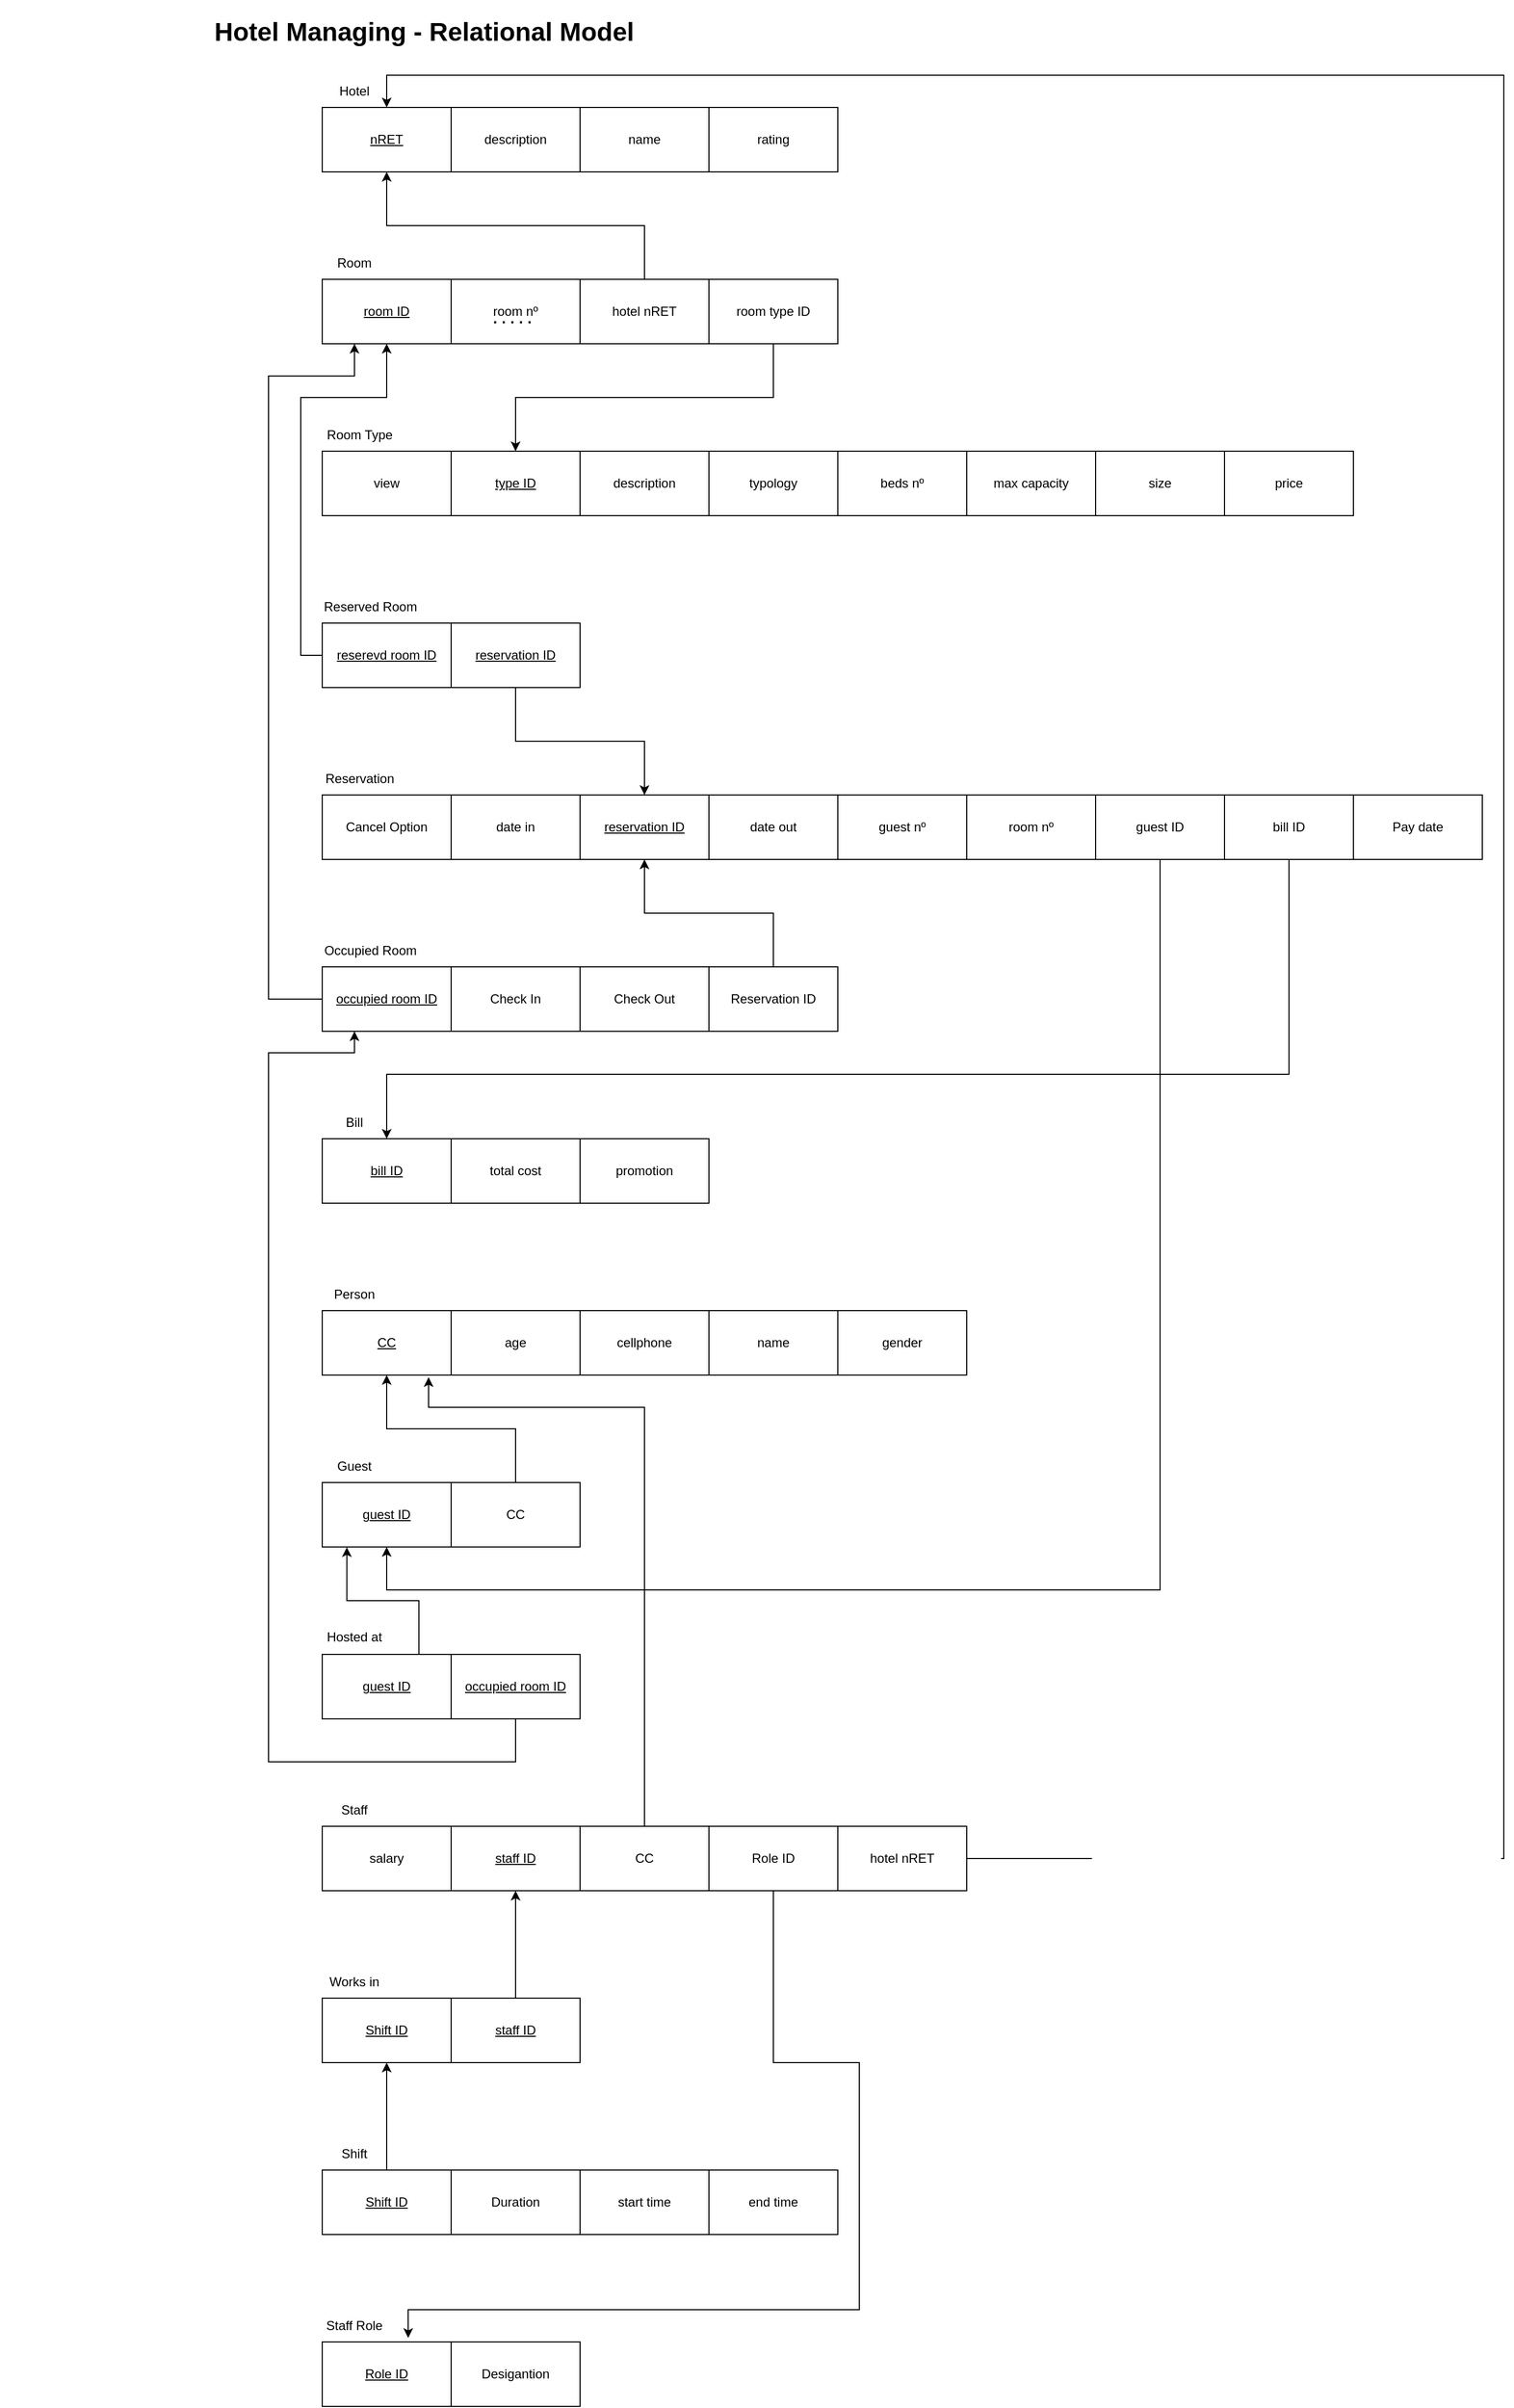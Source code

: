 <mxfile version="17.4.4" type="github">
  <diagram id="J5NFI8ycQX4mSOXD-UpD" name="Page-1">
    <mxGraphModel dx="2031" dy="1123" grid="1" gridSize="10" guides="1" tooltips="1" connect="1" arrows="1" fold="1" page="1" pageScale="1" pageWidth="827" pageHeight="1169" math="0" shadow="0">
      <root>
        <mxCell id="0" />
        <mxCell id="1" parent="0" />
        <mxCell id="5n2HZgpS40tlZMhOb_HH-1" value="&lt;h1&gt;Hotel Managing - Relational Model&lt;/h1&gt;" style="text;html=1;strokeColor=none;fillColor=none;spacing=5;spacingTop=-20;whiteSpace=wrap;overflow=hidden;rounded=0;align=center;" vertex="1" parent="1">
          <mxGeometry x="20" y="20" width="790" height="40" as="geometry" />
        </mxCell>
        <mxCell id="5n2HZgpS40tlZMhOb_HH-2" value="&lt;u&gt;nRET&lt;/u&gt;" style="rounded=0;whiteSpace=wrap;html=1;" vertex="1" parent="1">
          <mxGeometry x="320" y="110" width="120" height="60" as="geometry" />
        </mxCell>
        <mxCell id="5n2HZgpS40tlZMhOb_HH-4" value="description" style="rounded=0;whiteSpace=wrap;html=1;" vertex="1" parent="1">
          <mxGeometry x="440" y="110" width="120" height="60" as="geometry" />
        </mxCell>
        <mxCell id="5n2HZgpS40tlZMhOb_HH-5" value="name" style="rounded=0;whiteSpace=wrap;html=1;" vertex="1" parent="1">
          <mxGeometry x="560" y="110" width="120" height="60" as="geometry" />
        </mxCell>
        <mxCell id="5n2HZgpS40tlZMhOb_HH-6" value="rating" style="rounded=0;whiteSpace=wrap;html=1;" vertex="1" parent="1">
          <mxGeometry x="680" y="110" width="120" height="60" as="geometry" />
        </mxCell>
        <mxCell id="5n2HZgpS40tlZMhOb_HH-7" value="Hotel" style="text;html=1;strokeColor=none;fillColor=none;align=center;verticalAlign=middle;whiteSpace=wrap;rounded=0;" vertex="1" parent="1">
          <mxGeometry x="320" y="80" width="60" height="30" as="geometry" />
        </mxCell>
        <mxCell id="5n2HZgpS40tlZMhOb_HH-8" value="&lt;u&gt;room ID&lt;/u&gt;" style="rounded=0;whiteSpace=wrap;html=1;" vertex="1" parent="1">
          <mxGeometry x="320" y="270" width="120" height="60" as="geometry" />
        </mxCell>
        <mxCell id="5n2HZgpS40tlZMhOb_HH-9" value="room nº" style="rounded=0;whiteSpace=wrap;html=1;" vertex="1" parent="1">
          <mxGeometry x="440" y="270" width="120" height="60" as="geometry" />
        </mxCell>
        <mxCell id="5n2HZgpS40tlZMhOb_HH-56" style="edgeStyle=orthogonalEdgeStyle;rounded=0;orthogonalLoop=1;jettySize=auto;html=1;exitX=0.5;exitY=0;exitDx=0;exitDy=0;entryX=0.5;entryY=1;entryDx=0;entryDy=0;" edge="1" parent="1" source="5n2HZgpS40tlZMhOb_HH-10" target="5n2HZgpS40tlZMhOb_HH-2">
          <mxGeometry relative="1" as="geometry" />
        </mxCell>
        <mxCell id="5n2HZgpS40tlZMhOb_HH-10" value="hotel nRET" style="rounded=0;whiteSpace=wrap;html=1;" vertex="1" parent="1">
          <mxGeometry x="560" y="270" width="120" height="60" as="geometry" />
        </mxCell>
        <mxCell id="5n2HZgpS40tlZMhOb_HH-14" value="Room" style="text;html=1;strokeColor=none;fillColor=none;align=center;verticalAlign=middle;whiteSpace=wrap;rounded=0;" vertex="1" parent="1">
          <mxGeometry x="320" y="240" width="60" height="30" as="geometry" />
        </mxCell>
        <mxCell id="5n2HZgpS40tlZMhOb_HH-15" value="" style="endArrow=none;dashed=1;html=1;dashPattern=1 3;strokeWidth=2;rounded=0;labelBackgroundColor=default;fontFamily=Helvetica;fontSize=15;fontColor=default;shape=connector;" edge="1" parent="1">
          <mxGeometry width="50" height="50" relative="1" as="geometry">
            <mxPoint x="480" y="310" as="sourcePoint" />
            <mxPoint x="520" y="310" as="targetPoint" />
          </mxGeometry>
        </mxCell>
        <mxCell id="5n2HZgpS40tlZMhOb_HH-57" style="edgeStyle=orthogonalEdgeStyle;rounded=0;orthogonalLoop=1;jettySize=auto;html=1;exitX=0.5;exitY=1;exitDx=0;exitDy=0;entryX=0.5;entryY=0;entryDx=0;entryDy=0;" edge="1" parent="1" source="5n2HZgpS40tlZMhOb_HH-16" target="5n2HZgpS40tlZMhOb_HH-18">
          <mxGeometry relative="1" as="geometry" />
        </mxCell>
        <mxCell id="5n2HZgpS40tlZMhOb_HH-16" value="room type ID" style="rounded=0;whiteSpace=wrap;html=1;" vertex="1" parent="1">
          <mxGeometry x="680" y="270" width="120" height="60" as="geometry" />
        </mxCell>
        <mxCell id="5n2HZgpS40tlZMhOb_HH-17" value="view" style="rounded=0;whiteSpace=wrap;html=1;" vertex="1" parent="1">
          <mxGeometry x="320" y="430" width="120" height="60" as="geometry" />
        </mxCell>
        <mxCell id="5n2HZgpS40tlZMhOb_HH-18" value="&lt;u&gt;type ID&lt;/u&gt;" style="rounded=0;whiteSpace=wrap;html=1;" vertex="1" parent="1">
          <mxGeometry x="440" y="430" width="120" height="60" as="geometry" />
        </mxCell>
        <mxCell id="5n2HZgpS40tlZMhOb_HH-19" value="description" style="rounded=0;whiteSpace=wrap;html=1;" vertex="1" parent="1">
          <mxGeometry x="560" y="430" width="120" height="60" as="geometry" />
        </mxCell>
        <mxCell id="5n2HZgpS40tlZMhOb_HH-20" value="typology" style="rounded=0;whiteSpace=wrap;html=1;" vertex="1" parent="1">
          <mxGeometry x="680" y="430" width="120" height="60" as="geometry" />
        </mxCell>
        <mxCell id="5n2HZgpS40tlZMhOb_HH-21" value="beds nº" style="rounded=0;whiteSpace=wrap;html=1;" vertex="1" parent="1">
          <mxGeometry x="800" y="430" width="120" height="60" as="geometry" />
        </mxCell>
        <mxCell id="5n2HZgpS40tlZMhOb_HH-22" value="max capacity" style="rounded=0;whiteSpace=wrap;html=1;" vertex="1" parent="1">
          <mxGeometry x="920" y="430" width="120" height="60" as="geometry" />
        </mxCell>
        <mxCell id="5n2HZgpS40tlZMhOb_HH-23" value="size" style="rounded=0;whiteSpace=wrap;html=1;" vertex="1" parent="1">
          <mxGeometry x="1040" y="430" width="120" height="60" as="geometry" />
        </mxCell>
        <mxCell id="5n2HZgpS40tlZMhOb_HH-24" value="price" style="rounded=0;whiteSpace=wrap;html=1;" vertex="1" parent="1">
          <mxGeometry x="1160" y="430" width="120" height="60" as="geometry" />
        </mxCell>
        <mxCell id="5n2HZgpS40tlZMhOb_HH-27" value="Room Type" style="text;html=1;strokeColor=none;fillColor=none;align=center;verticalAlign=middle;whiteSpace=wrap;rounded=0;" vertex="1" parent="1">
          <mxGeometry x="320" y="400" width="70" height="30" as="geometry" />
        </mxCell>
        <mxCell id="5n2HZgpS40tlZMhOb_HH-58" style="edgeStyle=orthogonalEdgeStyle;rounded=0;orthogonalLoop=1;jettySize=auto;html=1;exitX=0;exitY=0.5;exitDx=0;exitDy=0;" edge="1" parent="1" source="5n2HZgpS40tlZMhOb_HH-28" target="5n2HZgpS40tlZMhOb_HH-8">
          <mxGeometry relative="1" as="geometry">
            <Array as="points">
              <mxPoint x="300" y="620" />
              <mxPoint x="300" y="380" />
              <mxPoint x="380" y="380" />
            </Array>
          </mxGeometry>
        </mxCell>
        <mxCell id="5n2HZgpS40tlZMhOb_HH-28" value="&lt;u&gt;reserevd room ID&lt;/u&gt;" style="rounded=0;whiteSpace=wrap;html=1;" vertex="1" parent="1">
          <mxGeometry x="320" y="590" width="120" height="60" as="geometry" />
        </mxCell>
        <mxCell id="5n2HZgpS40tlZMhOb_HH-29" value="Reserved Room" style="text;html=1;strokeColor=none;fillColor=none;align=center;verticalAlign=middle;whiteSpace=wrap;rounded=0;" vertex="1" parent="1">
          <mxGeometry x="320" y="560" width="90" height="30" as="geometry" />
        </mxCell>
        <mxCell id="5n2HZgpS40tlZMhOb_HH-60" style="edgeStyle=orthogonalEdgeStyle;rounded=0;orthogonalLoop=1;jettySize=auto;html=1;exitX=0.5;exitY=1;exitDx=0;exitDy=0;entryX=0.5;entryY=0;entryDx=0;entryDy=0;" edge="1" parent="1" source="5n2HZgpS40tlZMhOb_HH-31" target="5n2HZgpS40tlZMhOb_HH-35">
          <mxGeometry relative="1" as="geometry" />
        </mxCell>
        <mxCell id="5n2HZgpS40tlZMhOb_HH-31" value="&lt;u&gt;reservation ID&lt;/u&gt;" style="rounded=0;whiteSpace=wrap;html=1;" vertex="1" parent="1">
          <mxGeometry x="440" y="590" width="120" height="60" as="geometry" />
        </mxCell>
        <mxCell id="5n2HZgpS40tlZMhOb_HH-32" value="Cancel Option" style="rounded=0;whiteSpace=wrap;html=1;" vertex="1" parent="1">
          <mxGeometry x="320" y="750" width="120" height="60" as="geometry" />
        </mxCell>
        <mxCell id="5n2HZgpS40tlZMhOb_HH-33" value="Reservation" style="text;html=1;strokeColor=none;fillColor=none;align=center;verticalAlign=middle;whiteSpace=wrap;rounded=0;" vertex="1" parent="1">
          <mxGeometry x="320" y="720" width="70" height="30" as="geometry" />
        </mxCell>
        <mxCell id="5n2HZgpS40tlZMhOb_HH-34" value="date in" style="rounded=0;whiteSpace=wrap;html=1;" vertex="1" parent="1">
          <mxGeometry x="440" y="750" width="120" height="60" as="geometry" />
        </mxCell>
        <mxCell id="5n2HZgpS40tlZMhOb_HH-35" value="&lt;u&gt;reservation ID&lt;/u&gt;" style="rounded=0;whiteSpace=wrap;html=1;" vertex="1" parent="1">
          <mxGeometry x="560" y="750" width="120" height="60" as="geometry" />
        </mxCell>
        <mxCell id="5n2HZgpS40tlZMhOb_HH-36" value="date out" style="rounded=0;whiteSpace=wrap;html=1;" vertex="1" parent="1">
          <mxGeometry x="680" y="750" width="120" height="60" as="geometry" />
        </mxCell>
        <mxCell id="5n2HZgpS40tlZMhOb_HH-37" value="guest nº" style="rounded=0;whiteSpace=wrap;html=1;" vertex="1" parent="1">
          <mxGeometry x="800" y="750" width="120" height="60" as="geometry" />
        </mxCell>
        <mxCell id="5n2HZgpS40tlZMhOb_HH-38" value="room nº" style="rounded=0;whiteSpace=wrap;html=1;" vertex="1" parent="1">
          <mxGeometry x="920" y="750" width="120" height="60" as="geometry" />
        </mxCell>
        <mxCell id="5n2HZgpS40tlZMhOb_HH-80" style="edgeStyle=orthogonalEdgeStyle;rounded=0;orthogonalLoop=1;jettySize=auto;html=1;exitX=0.5;exitY=1;exitDx=0;exitDy=0;entryX=0.5;entryY=1;entryDx=0;entryDy=0;" edge="1" parent="1" source="5n2HZgpS40tlZMhOb_HH-39" target="5n2HZgpS40tlZMhOb_HH-76">
          <mxGeometry relative="1" as="geometry">
            <Array as="points">
              <mxPoint x="1100" y="1490" />
              <mxPoint x="380" y="1490" />
            </Array>
          </mxGeometry>
        </mxCell>
        <mxCell id="5n2HZgpS40tlZMhOb_HH-39" value="guest ID" style="rounded=0;whiteSpace=wrap;html=1;" vertex="1" parent="1">
          <mxGeometry x="1040" y="750" width="120" height="60" as="geometry" />
        </mxCell>
        <mxCell id="5n2HZgpS40tlZMhOb_HH-59" style="edgeStyle=orthogonalEdgeStyle;rounded=0;orthogonalLoop=1;jettySize=auto;html=1;exitX=0;exitY=0.5;exitDx=0;exitDy=0;entryX=0.25;entryY=1;entryDx=0;entryDy=0;" edge="1" parent="1" source="5n2HZgpS40tlZMhOb_HH-41" target="5n2HZgpS40tlZMhOb_HH-8">
          <mxGeometry relative="1" as="geometry">
            <Array as="points">
              <mxPoint x="270" y="940" />
              <mxPoint x="270" y="360" />
              <mxPoint x="350" y="360" />
            </Array>
          </mxGeometry>
        </mxCell>
        <mxCell id="5n2HZgpS40tlZMhOb_HH-41" value="&lt;u&gt;occupied room ID&lt;/u&gt;" style="rounded=0;whiteSpace=wrap;html=1;" vertex="1" parent="1">
          <mxGeometry x="320" y="910" width="120" height="60" as="geometry" />
        </mxCell>
        <mxCell id="5n2HZgpS40tlZMhOb_HH-42" value="Check In" style="rounded=0;whiteSpace=wrap;html=1;" vertex="1" parent="1">
          <mxGeometry x="440" y="910" width="120" height="60" as="geometry" />
        </mxCell>
        <mxCell id="5n2HZgpS40tlZMhOb_HH-43" value="Check Out" style="rounded=0;whiteSpace=wrap;html=1;" vertex="1" parent="1">
          <mxGeometry x="560" y="910" width="120" height="60" as="geometry" />
        </mxCell>
        <mxCell id="5n2HZgpS40tlZMhOb_HH-44" value="Occupied Room" style="text;html=1;strokeColor=none;fillColor=none;align=center;verticalAlign=middle;whiteSpace=wrap;rounded=0;" vertex="1" parent="1">
          <mxGeometry x="320" y="880" width="90" height="30" as="geometry" />
        </mxCell>
        <mxCell id="5n2HZgpS40tlZMhOb_HH-61" style="edgeStyle=orthogonalEdgeStyle;rounded=0;orthogonalLoop=1;jettySize=auto;html=1;exitX=0.5;exitY=0;exitDx=0;exitDy=0;entryX=0.5;entryY=1;entryDx=0;entryDy=0;" edge="1" parent="1" source="5n2HZgpS40tlZMhOb_HH-46" target="5n2HZgpS40tlZMhOb_HH-35">
          <mxGeometry relative="1" as="geometry" />
        </mxCell>
        <mxCell id="5n2HZgpS40tlZMhOb_HH-46" value="Reservation ID" style="rounded=0;whiteSpace=wrap;html=1;" vertex="1" parent="1">
          <mxGeometry x="680" y="910" width="120" height="60" as="geometry" />
        </mxCell>
        <mxCell id="5n2HZgpS40tlZMhOb_HH-62" value="&lt;u&gt;bill ID&lt;/u&gt;" style="rounded=0;whiteSpace=wrap;html=1;" vertex="1" parent="1">
          <mxGeometry x="320" y="1070" width="120" height="60" as="geometry" />
        </mxCell>
        <mxCell id="5n2HZgpS40tlZMhOb_HH-63" value="Bill" style="text;html=1;strokeColor=none;fillColor=none;align=center;verticalAlign=middle;whiteSpace=wrap;rounded=0;" vertex="1" parent="1">
          <mxGeometry x="320" y="1040" width="60" height="30" as="geometry" />
        </mxCell>
        <mxCell id="5n2HZgpS40tlZMhOb_HH-64" value="total cost" style="rounded=0;whiteSpace=wrap;html=1;" vertex="1" parent="1">
          <mxGeometry x="440" y="1070" width="120" height="60" as="geometry" />
        </mxCell>
        <mxCell id="5n2HZgpS40tlZMhOb_HH-65" value="promotion" style="rounded=0;whiteSpace=wrap;html=1;" vertex="1" parent="1">
          <mxGeometry x="560" y="1070" width="120" height="60" as="geometry" />
        </mxCell>
        <mxCell id="5n2HZgpS40tlZMhOb_HH-67" style="edgeStyle=orthogonalEdgeStyle;rounded=0;orthogonalLoop=1;jettySize=auto;html=1;exitX=0.5;exitY=1;exitDx=0;exitDy=0;entryX=0.5;entryY=0;entryDx=0;entryDy=0;" edge="1" parent="1" source="5n2HZgpS40tlZMhOb_HH-66" target="5n2HZgpS40tlZMhOb_HH-62">
          <mxGeometry relative="1" as="geometry">
            <Array as="points">
              <mxPoint x="1220" y="1010" />
              <mxPoint x="380" y="1010" />
            </Array>
          </mxGeometry>
        </mxCell>
        <mxCell id="5n2HZgpS40tlZMhOb_HH-66" value="bill ID" style="rounded=0;whiteSpace=wrap;html=1;" vertex="1" parent="1">
          <mxGeometry x="1160" y="750" width="120" height="60" as="geometry" />
        </mxCell>
        <mxCell id="5n2HZgpS40tlZMhOb_HH-68" value="Pay date" style="rounded=0;whiteSpace=wrap;html=1;" vertex="1" parent="1">
          <mxGeometry x="1280" y="750" width="120" height="60" as="geometry" />
        </mxCell>
        <mxCell id="5n2HZgpS40tlZMhOb_HH-70" value="&lt;u&gt;CC&lt;/u&gt;" style="rounded=0;whiteSpace=wrap;html=1;" vertex="1" parent="1">
          <mxGeometry x="320" y="1230" width="120" height="60" as="geometry" />
        </mxCell>
        <mxCell id="5n2HZgpS40tlZMhOb_HH-71" value="Person" style="text;html=1;strokeColor=none;fillColor=none;align=center;verticalAlign=middle;whiteSpace=wrap;rounded=0;" vertex="1" parent="1">
          <mxGeometry x="320" y="1200" width="60" height="30" as="geometry" />
        </mxCell>
        <mxCell id="5n2HZgpS40tlZMhOb_HH-72" value="age" style="rounded=0;whiteSpace=wrap;html=1;" vertex="1" parent="1">
          <mxGeometry x="440" y="1230" width="120" height="60" as="geometry" />
        </mxCell>
        <mxCell id="5n2HZgpS40tlZMhOb_HH-73" value="cellphone" style="rounded=0;whiteSpace=wrap;html=1;" vertex="1" parent="1">
          <mxGeometry x="560" y="1230" width="120" height="60" as="geometry" />
        </mxCell>
        <mxCell id="5n2HZgpS40tlZMhOb_HH-74" value="name" style="rounded=0;whiteSpace=wrap;html=1;" vertex="1" parent="1">
          <mxGeometry x="680" y="1230" width="120" height="60" as="geometry" />
        </mxCell>
        <mxCell id="5n2HZgpS40tlZMhOb_HH-75" value="gender" style="rounded=0;whiteSpace=wrap;html=1;" vertex="1" parent="1">
          <mxGeometry x="800" y="1230" width="120" height="60" as="geometry" />
        </mxCell>
        <mxCell id="5n2HZgpS40tlZMhOb_HH-76" value="&lt;u&gt;guest ID&lt;/u&gt;" style="rounded=0;whiteSpace=wrap;html=1;" vertex="1" parent="1">
          <mxGeometry x="320" y="1390" width="120" height="60" as="geometry" />
        </mxCell>
        <mxCell id="5n2HZgpS40tlZMhOb_HH-77" value="Guest" style="text;html=1;strokeColor=none;fillColor=none;align=center;verticalAlign=middle;whiteSpace=wrap;rounded=0;" vertex="1" parent="1">
          <mxGeometry x="320" y="1360" width="60" height="30" as="geometry" />
        </mxCell>
        <mxCell id="5n2HZgpS40tlZMhOb_HH-79" style="edgeStyle=orthogonalEdgeStyle;rounded=0;orthogonalLoop=1;jettySize=auto;html=1;exitX=0.5;exitY=0;exitDx=0;exitDy=0;entryX=0.5;entryY=1;entryDx=0;entryDy=0;" edge="1" parent="1" source="5n2HZgpS40tlZMhOb_HH-78" target="5n2HZgpS40tlZMhOb_HH-70">
          <mxGeometry relative="1" as="geometry" />
        </mxCell>
        <mxCell id="5n2HZgpS40tlZMhOb_HH-78" value="CC" style="rounded=0;whiteSpace=wrap;html=1;" vertex="1" parent="1">
          <mxGeometry x="440" y="1390" width="120" height="60" as="geometry" />
        </mxCell>
        <mxCell id="5n2HZgpS40tlZMhOb_HH-82" value="Hosted at" style="text;html=1;strokeColor=none;fillColor=none;align=center;verticalAlign=middle;whiteSpace=wrap;rounded=0;" vertex="1" parent="1">
          <mxGeometry x="320" y="1519" width="60" height="30" as="geometry" />
        </mxCell>
        <mxCell id="5n2HZgpS40tlZMhOb_HH-86" style="edgeStyle=orthogonalEdgeStyle;rounded=0;orthogonalLoop=1;jettySize=auto;html=1;exitX=0.75;exitY=0;exitDx=0;exitDy=0;entryX=0.191;entryY=1.005;entryDx=0;entryDy=0;entryPerimeter=0;" edge="1" parent="1" source="5n2HZgpS40tlZMhOb_HH-83" target="5n2HZgpS40tlZMhOb_HH-76">
          <mxGeometry relative="1" as="geometry" />
        </mxCell>
        <mxCell id="5n2HZgpS40tlZMhOb_HH-83" value="&lt;u&gt;guest ID&lt;/u&gt;" style="rounded=0;whiteSpace=wrap;html=1;" vertex="1" parent="1">
          <mxGeometry x="320" y="1550" width="120" height="60" as="geometry" />
        </mxCell>
        <mxCell id="5n2HZgpS40tlZMhOb_HH-85" style="edgeStyle=orthogonalEdgeStyle;rounded=0;orthogonalLoop=1;jettySize=auto;html=1;exitX=0.5;exitY=1;exitDx=0;exitDy=0;entryX=0.25;entryY=1;entryDx=0;entryDy=0;" edge="1" parent="1" source="5n2HZgpS40tlZMhOb_HH-84" target="5n2HZgpS40tlZMhOb_HH-41">
          <mxGeometry relative="1" as="geometry">
            <Array as="points">
              <mxPoint x="500" y="1650" />
              <mxPoint x="270" y="1650" />
              <mxPoint x="270" y="990" />
              <mxPoint x="350" y="990" />
            </Array>
          </mxGeometry>
        </mxCell>
        <mxCell id="5n2HZgpS40tlZMhOb_HH-84" value="&lt;u&gt;occupied room ID&lt;/u&gt;" style="rounded=0;whiteSpace=wrap;html=1;" vertex="1" parent="1">
          <mxGeometry x="440" y="1550" width="120" height="60" as="geometry" />
        </mxCell>
        <mxCell id="5n2HZgpS40tlZMhOb_HH-87" value="salary" style="rounded=0;whiteSpace=wrap;html=1;" vertex="1" parent="1">
          <mxGeometry x="320" y="1710" width="120" height="60" as="geometry" />
        </mxCell>
        <mxCell id="5n2HZgpS40tlZMhOb_HH-88" value="Staff" style="text;html=1;strokeColor=none;fillColor=none;align=center;verticalAlign=middle;whiteSpace=wrap;rounded=0;" vertex="1" parent="1">
          <mxGeometry x="320" y="1680" width="60" height="30" as="geometry" />
        </mxCell>
        <mxCell id="5n2HZgpS40tlZMhOb_HH-89" value="&lt;u&gt;staff ID&lt;/u&gt;" style="rounded=0;whiteSpace=wrap;html=1;" vertex="1" parent="1">
          <mxGeometry x="440" y="1710" width="120" height="60" as="geometry" />
        </mxCell>
        <mxCell id="5n2HZgpS40tlZMhOb_HH-91" style="edgeStyle=orthogonalEdgeStyle;rounded=0;orthogonalLoop=1;jettySize=auto;html=1;exitX=0.5;exitY=0;exitDx=0;exitDy=0;entryX=0.825;entryY=1.033;entryDx=0;entryDy=0;entryPerimeter=0;" edge="1" parent="1" source="5n2HZgpS40tlZMhOb_HH-90" target="5n2HZgpS40tlZMhOb_HH-70">
          <mxGeometry relative="1" as="geometry">
            <Array as="points">
              <mxPoint x="620" y="1320" />
              <mxPoint x="419" y="1320" />
            </Array>
          </mxGeometry>
        </mxCell>
        <mxCell id="5n2HZgpS40tlZMhOb_HH-90" value="CC" style="rounded=0;whiteSpace=wrap;html=1;" vertex="1" parent="1">
          <mxGeometry x="560" y="1710" width="120" height="60" as="geometry" />
        </mxCell>
        <mxCell id="5n2HZgpS40tlZMhOb_HH-93" value="&lt;u&gt;Shift ID&lt;/u&gt;" style="rounded=0;whiteSpace=wrap;html=1;" vertex="1" parent="1">
          <mxGeometry x="320" y="1870" width="120" height="60" as="geometry" />
        </mxCell>
        <mxCell id="5n2HZgpS40tlZMhOb_HH-94" value="Works in" style="text;html=1;strokeColor=none;fillColor=none;align=center;verticalAlign=middle;whiteSpace=wrap;rounded=0;" vertex="1" parent="1">
          <mxGeometry x="320" y="1840" width="60" height="30" as="geometry" />
        </mxCell>
        <mxCell id="5n2HZgpS40tlZMhOb_HH-97" style="edgeStyle=orthogonalEdgeStyle;rounded=0;orthogonalLoop=1;jettySize=auto;html=1;exitX=0.5;exitY=0;exitDx=0;exitDy=0;entryX=0.5;entryY=1;entryDx=0;entryDy=0;" edge="1" parent="1" source="5n2HZgpS40tlZMhOb_HH-96" target="5n2HZgpS40tlZMhOb_HH-89">
          <mxGeometry relative="1" as="geometry" />
        </mxCell>
        <mxCell id="5n2HZgpS40tlZMhOb_HH-96" value="&lt;u&gt;staff ID&lt;/u&gt;" style="rounded=0;whiteSpace=wrap;html=1;" vertex="1" parent="1">
          <mxGeometry x="440" y="1870" width="120" height="60" as="geometry" />
        </mxCell>
        <mxCell id="5n2HZgpS40tlZMhOb_HH-99" style="edgeStyle=orthogonalEdgeStyle;rounded=0;orthogonalLoop=1;jettySize=auto;html=1;exitX=0.5;exitY=0;exitDx=0;exitDy=0;entryX=0.5;entryY=1;entryDx=0;entryDy=0;" edge="1" parent="1" source="5n2HZgpS40tlZMhOb_HH-98" target="5n2HZgpS40tlZMhOb_HH-93">
          <mxGeometry relative="1" as="geometry" />
        </mxCell>
        <mxCell id="5n2HZgpS40tlZMhOb_HH-98" value="&lt;u&gt;Shift ID&lt;/u&gt;" style="rounded=0;whiteSpace=wrap;html=1;" vertex="1" parent="1">
          <mxGeometry x="320" y="2030" width="120" height="60" as="geometry" />
        </mxCell>
        <mxCell id="5n2HZgpS40tlZMhOb_HH-100" value="Shift" style="text;html=1;strokeColor=none;fillColor=none;align=center;verticalAlign=middle;whiteSpace=wrap;rounded=0;" vertex="1" parent="1">
          <mxGeometry x="320" y="2000" width="60" height="30" as="geometry" />
        </mxCell>
        <mxCell id="5n2HZgpS40tlZMhOb_HH-101" value="Duration" style="rounded=0;whiteSpace=wrap;html=1;" vertex="1" parent="1">
          <mxGeometry x="440" y="2030" width="120" height="60" as="geometry" />
        </mxCell>
        <mxCell id="5n2HZgpS40tlZMhOb_HH-102" value="start time" style="rounded=0;whiteSpace=wrap;html=1;" vertex="1" parent="1">
          <mxGeometry x="560" y="2030" width="120" height="60" as="geometry" />
        </mxCell>
        <mxCell id="5n2HZgpS40tlZMhOb_HH-103" value="end time" style="rounded=0;whiteSpace=wrap;html=1;" vertex="1" parent="1">
          <mxGeometry x="680" y="2030" width="120" height="60" as="geometry" />
        </mxCell>
        <mxCell id="5n2HZgpS40tlZMhOb_HH-105" style="edgeStyle=orthogonalEdgeStyle;rounded=0;orthogonalLoop=1;jettySize=auto;html=1;exitX=1;exitY=0.5;exitDx=0;exitDy=0;entryX=0.5;entryY=0;entryDx=0;entryDy=0;" edge="1" parent="1" source="5n2HZgpS40tlZMhOb_HH-104" target="5n2HZgpS40tlZMhOb_HH-2">
          <mxGeometry relative="1" as="geometry">
            <Array as="points">
              <mxPoint x="1420" y="1740" />
              <mxPoint x="1420" y="80" />
              <mxPoint x="380" y="80" />
            </Array>
          </mxGeometry>
        </mxCell>
        <mxCell id="5n2HZgpS40tlZMhOb_HH-104" value="hotel nRET" style="rounded=0;whiteSpace=wrap;html=1;" vertex="1" parent="1">
          <mxGeometry x="800" y="1710" width="120" height="60" as="geometry" />
        </mxCell>
        <mxCell id="5n2HZgpS40tlZMhOb_HH-107" value="&lt;u&gt;Role ID&lt;/u&gt;" style="rounded=0;whiteSpace=wrap;html=1;" vertex="1" parent="1">
          <mxGeometry x="320" y="2190" width="120" height="60" as="geometry" />
        </mxCell>
        <mxCell id="5n2HZgpS40tlZMhOb_HH-108" value="Staff Role" style="text;html=1;strokeColor=none;fillColor=none;align=center;verticalAlign=middle;whiteSpace=wrap;rounded=0;" vertex="1" parent="1">
          <mxGeometry x="320" y="2160" width="60" height="30" as="geometry" />
        </mxCell>
        <mxCell id="5n2HZgpS40tlZMhOb_HH-111" style="edgeStyle=orthogonalEdgeStyle;rounded=0;orthogonalLoop=1;jettySize=auto;html=1;exitX=0.5;exitY=1;exitDx=0;exitDy=0;entryX=0.667;entryY=-0.062;entryDx=0;entryDy=0;entryPerimeter=0;" edge="1" parent="1" source="5n2HZgpS40tlZMhOb_HH-109" target="5n2HZgpS40tlZMhOb_HH-107">
          <mxGeometry relative="1" as="geometry">
            <Array as="points">
              <mxPoint x="740" y="1930" />
              <mxPoint x="820" y="1930" />
              <mxPoint x="820" y="2160" />
              <mxPoint x="400" y="2160" />
            </Array>
          </mxGeometry>
        </mxCell>
        <mxCell id="5n2HZgpS40tlZMhOb_HH-109" value="Role ID" style="rounded=0;whiteSpace=wrap;html=1;" vertex="1" parent="1">
          <mxGeometry x="680" y="1710" width="120" height="60" as="geometry" />
        </mxCell>
        <mxCell id="5n2HZgpS40tlZMhOb_HH-112" value="Desigantion" style="rounded=0;whiteSpace=wrap;html=1;" vertex="1" parent="1">
          <mxGeometry x="440" y="2190" width="120" height="60" as="geometry" />
        </mxCell>
      </root>
    </mxGraphModel>
  </diagram>
</mxfile>
